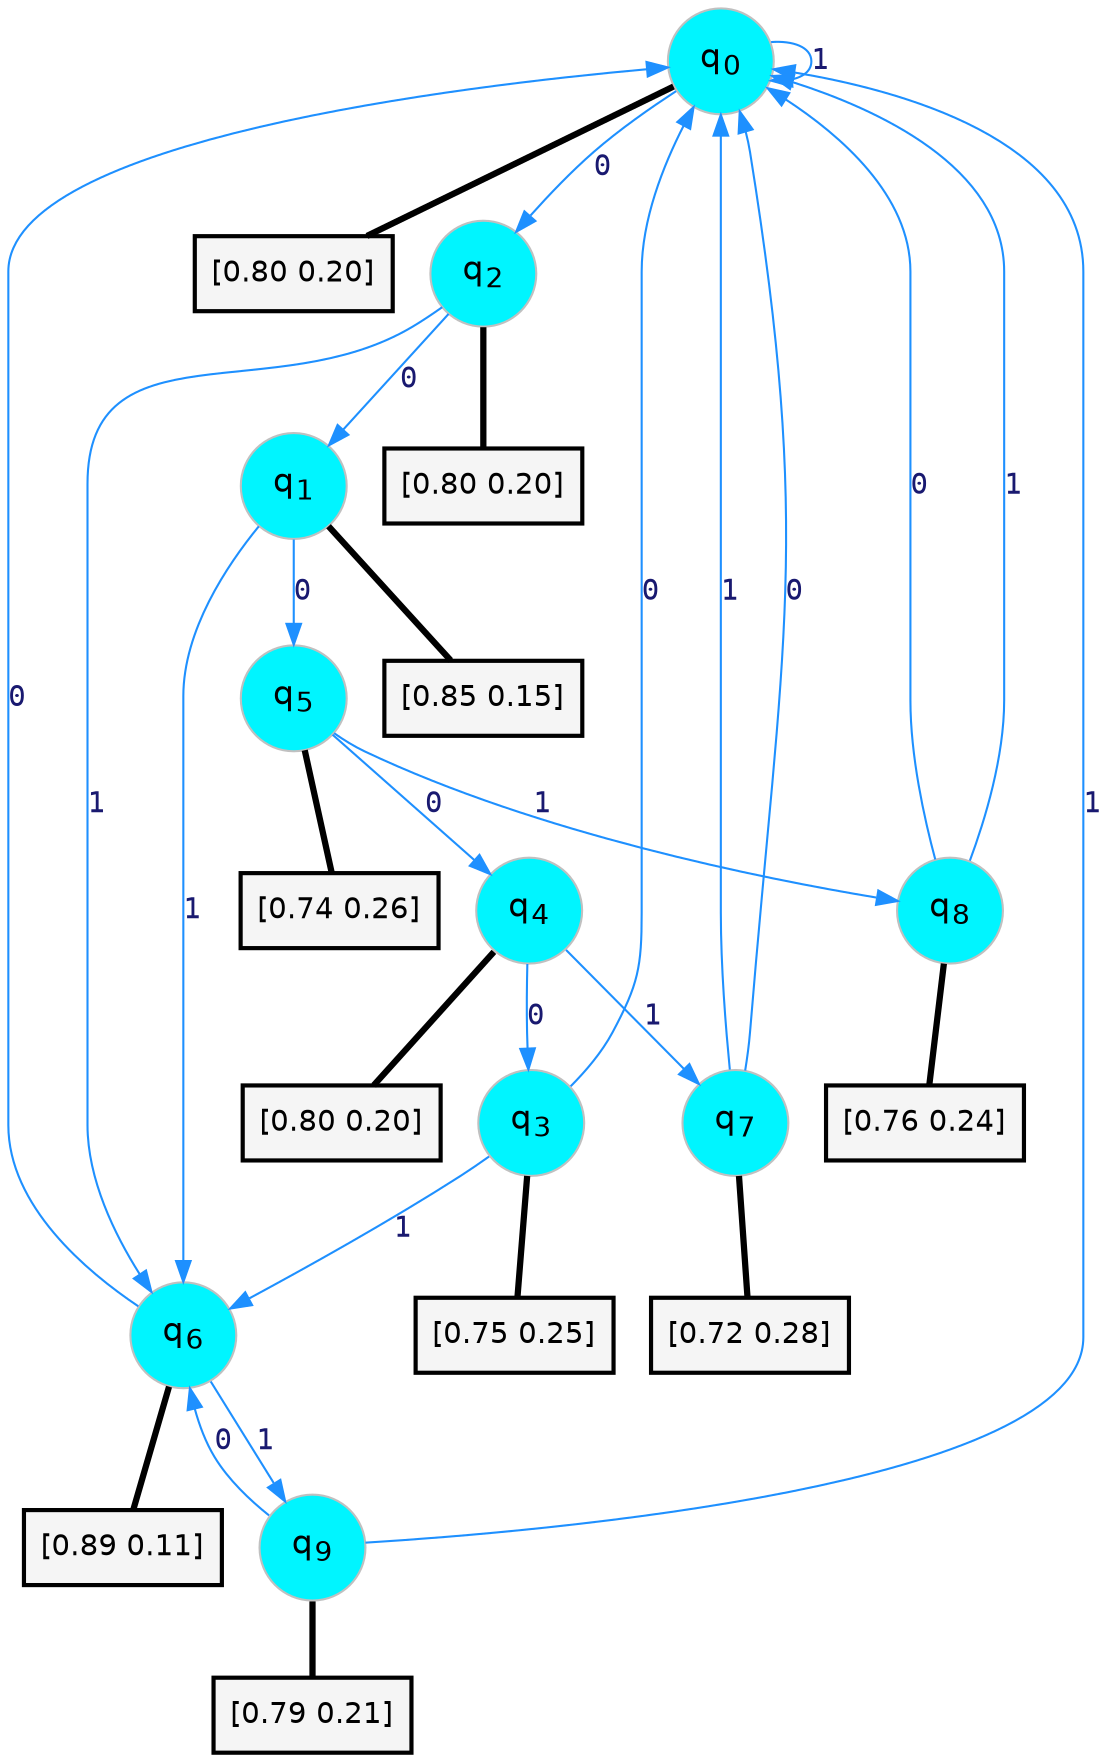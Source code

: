 digraph G {
graph [
bgcolor=transparent, dpi=300, rankdir=TD, size="40,25"];
node [
color=gray, fillcolor=turquoise1, fontcolor=black, fontname=Helvetica, fontsize=16, fontweight=bold, shape=circle, style=filled];
edge [
arrowsize=1, color=dodgerblue1, fontcolor=midnightblue, fontname=courier, fontweight=bold, penwidth=1, style=solid, weight=20];
0[label=<q<SUB>0</SUB>>];
1[label=<q<SUB>1</SUB>>];
2[label=<q<SUB>2</SUB>>];
3[label=<q<SUB>3</SUB>>];
4[label=<q<SUB>4</SUB>>];
5[label=<q<SUB>5</SUB>>];
6[label=<q<SUB>6</SUB>>];
7[label=<q<SUB>7</SUB>>];
8[label=<q<SUB>8</SUB>>];
9[label=<q<SUB>9</SUB>>];
10[label="[0.80 0.20]", shape=box,fontcolor=black, fontname=Helvetica, fontsize=14, penwidth=2, fillcolor=whitesmoke,color=black];
11[label="[0.85 0.15]", shape=box,fontcolor=black, fontname=Helvetica, fontsize=14, penwidth=2, fillcolor=whitesmoke,color=black];
12[label="[0.80 0.20]", shape=box,fontcolor=black, fontname=Helvetica, fontsize=14, penwidth=2, fillcolor=whitesmoke,color=black];
13[label="[0.75 0.25]", shape=box,fontcolor=black, fontname=Helvetica, fontsize=14, penwidth=2, fillcolor=whitesmoke,color=black];
14[label="[0.80 0.20]", shape=box,fontcolor=black, fontname=Helvetica, fontsize=14, penwidth=2, fillcolor=whitesmoke,color=black];
15[label="[0.74 0.26]", shape=box,fontcolor=black, fontname=Helvetica, fontsize=14, penwidth=2, fillcolor=whitesmoke,color=black];
16[label="[0.89 0.11]", shape=box,fontcolor=black, fontname=Helvetica, fontsize=14, penwidth=2, fillcolor=whitesmoke,color=black];
17[label="[0.72 0.28]", shape=box,fontcolor=black, fontname=Helvetica, fontsize=14, penwidth=2, fillcolor=whitesmoke,color=black];
18[label="[0.76 0.24]", shape=box,fontcolor=black, fontname=Helvetica, fontsize=14, penwidth=2, fillcolor=whitesmoke,color=black];
19[label="[0.79 0.21]", shape=box,fontcolor=black, fontname=Helvetica, fontsize=14, penwidth=2, fillcolor=whitesmoke,color=black];
0->2 [label=0];
0->0 [label=1];
0->10 [arrowhead=none, penwidth=3,color=black];
1->5 [label=0];
1->6 [label=1];
1->11 [arrowhead=none, penwidth=3,color=black];
2->1 [label=0];
2->6 [label=1];
2->12 [arrowhead=none, penwidth=3,color=black];
3->0 [label=0];
3->6 [label=1];
3->13 [arrowhead=none, penwidth=3,color=black];
4->3 [label=0];
4->7 [label=1];
4->14 [arrowhead=none, penwidth=3,color=black];
5->4 [label=0];
5->8 [label=1];
5->15 [arrowhead=none, penwidth=3,color=black];
6->0 [label=0];
6->9 [label=1];
6->16 [arrowhead=none, penwidth=3,color=black];
7->0 [label=0];
7->0 [label=1];
7->17 [arrowhead=none, penwidth=3,color=black];
8->0 [label=0];
8->0 [label=1];
8->18 [arrowhead=none, penwidth=3,color=black];
9->6 [label=0];
9->0 [label=1];
9->19 [arrowhead=none, penwidth=3,color=black];
}
